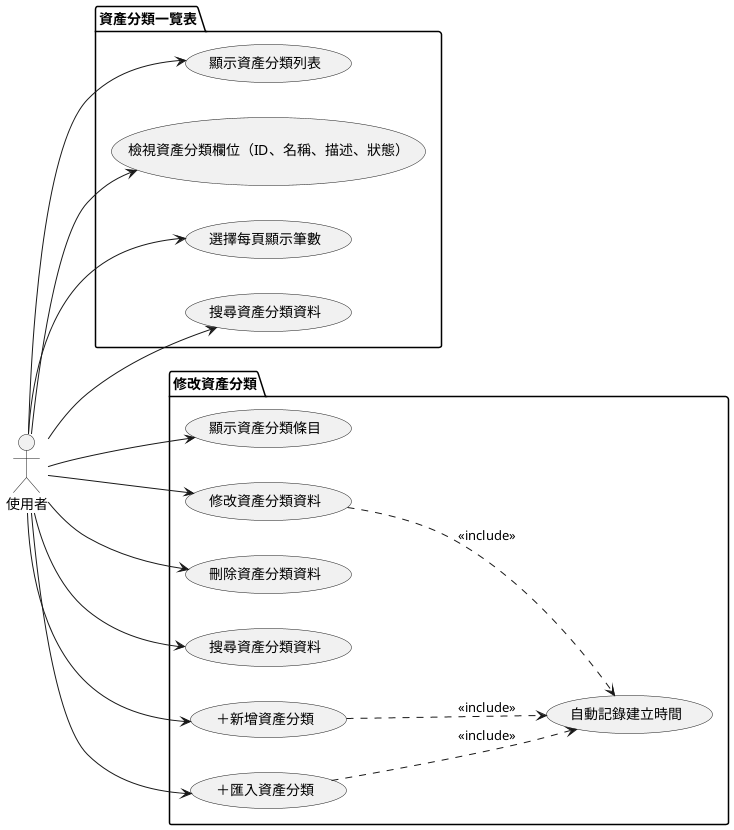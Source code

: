 @startuml

left to right direction

actor 使用者

package "資產分類一覽表" {
    usecase "顯示資產分類列表" as UC1
    usecase "檢視資產分類欄位（ID、名稱、描述、狀態）" as UC2
    usecase "選擇每頁顯示筆數" as UC3
    usecase "搜尋資產分類資料" as UC4
}

package "修改資產分類" {
    usecase "顯示資產分類條目" as UC5
    usecase "修改資產分類資料" as UC6
    usecase "刪除資產分類資料" as UC7
    usecase "搜尋資產分類資料" as UC8
    usecase "＋新增資產分類" as UC9
    usecase "＋匯入資產分類" as UC10
    usecase "自動記錄建立時間" as UC11
}

UC6 .down.> UC11 : <<include>>
UC9 .down.> UC11 : <<include>>
UC10 .down.> UC11 : <<include>>

使用者 --> UC1
使用者 --> UC2
使用者 --> UC3
使用者 --> UC4
使用者 --> UC5
使用者 --> UC6
使用者 --> UC7
使用者 --> UC8
使用者 --> UC9
使用者 --> UC10

@enduml
